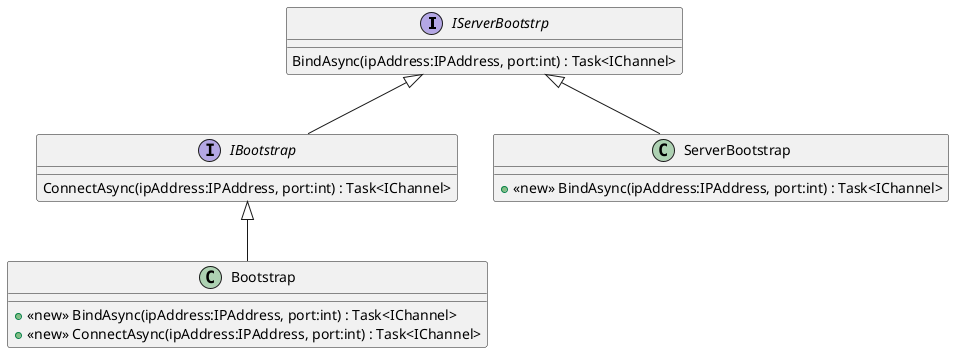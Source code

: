 @startuml
interface IServerBootstrp {
    BindAsync(ipAddress:IPAddress, port:int) : Task<IChannel>
}
interface IBootstrap {
    ConnectAsync(ipAddress:IPAddress, port:int) : Task<IChannel>
}
class ServerBootstrap {
    + <<new>> BindAsync(ipAddress:IPAddress, port:int) : Task<IChannel>
}
class Bootstrap {
    + <<new>> BindAsync(ipAddress:IPAddress, port:int) : Task<IChannel>
    + <<new>> ConnectAsync(ipAddress:IPAddress, port:int) : Task<IChannel>
}
IServerBootstrp <|-- IBootstrap
IServerBootstrp <|-- ServerBootstrap
IBootstrap <|-- Bootstrap
@enduml
